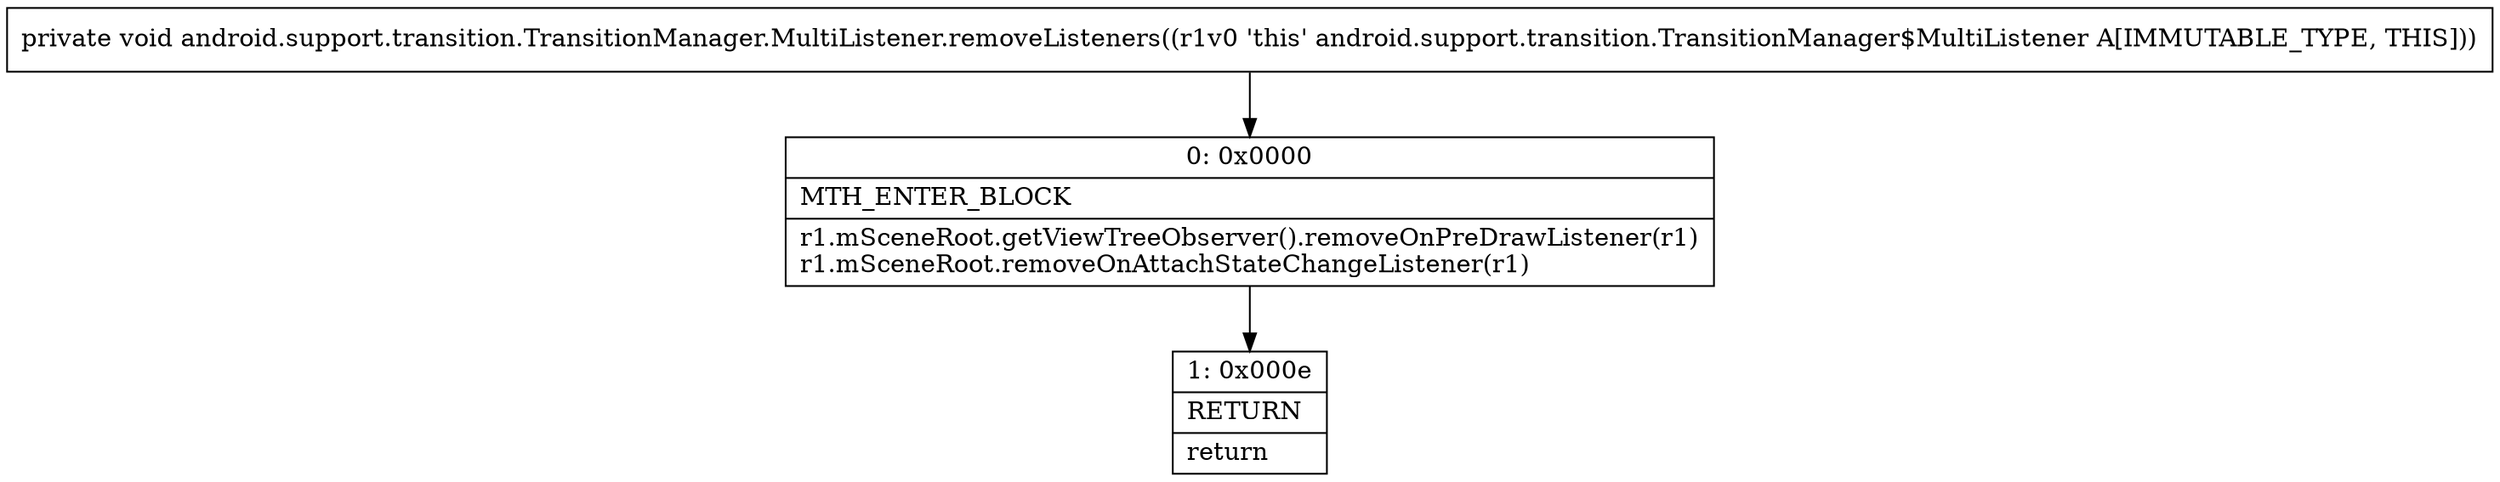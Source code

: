 digraph "CFG forandroid.support.transition.TransitionManager.MultiListener.removeListeners()V" {
Node_0 [shape=record,label="{0\:\ 0x0000|MTH_ENTER_BLOCK\l|r1.mSceneRoot.getViewTreeObserver().removeOnPreDrawListener(r1)\lr1.mSceneRoot.removeOnAttachStateChangeListener(r1)\l}"];
Node_1 [shape=record,label="{1\:\ 0x000e|RETURN\l|return\l}"];
MethodNode[shape=record,label="{private void android.support.transition.TransitionManager.MultiListener.removeListeners((r1v0 'this' android.support.transition.TransitionManager$MultiListener A[IMMUTABLE_TYPE, THIS])) }"];
MethodNode -> Node_0;
Node_0 -> Node_1;
}

